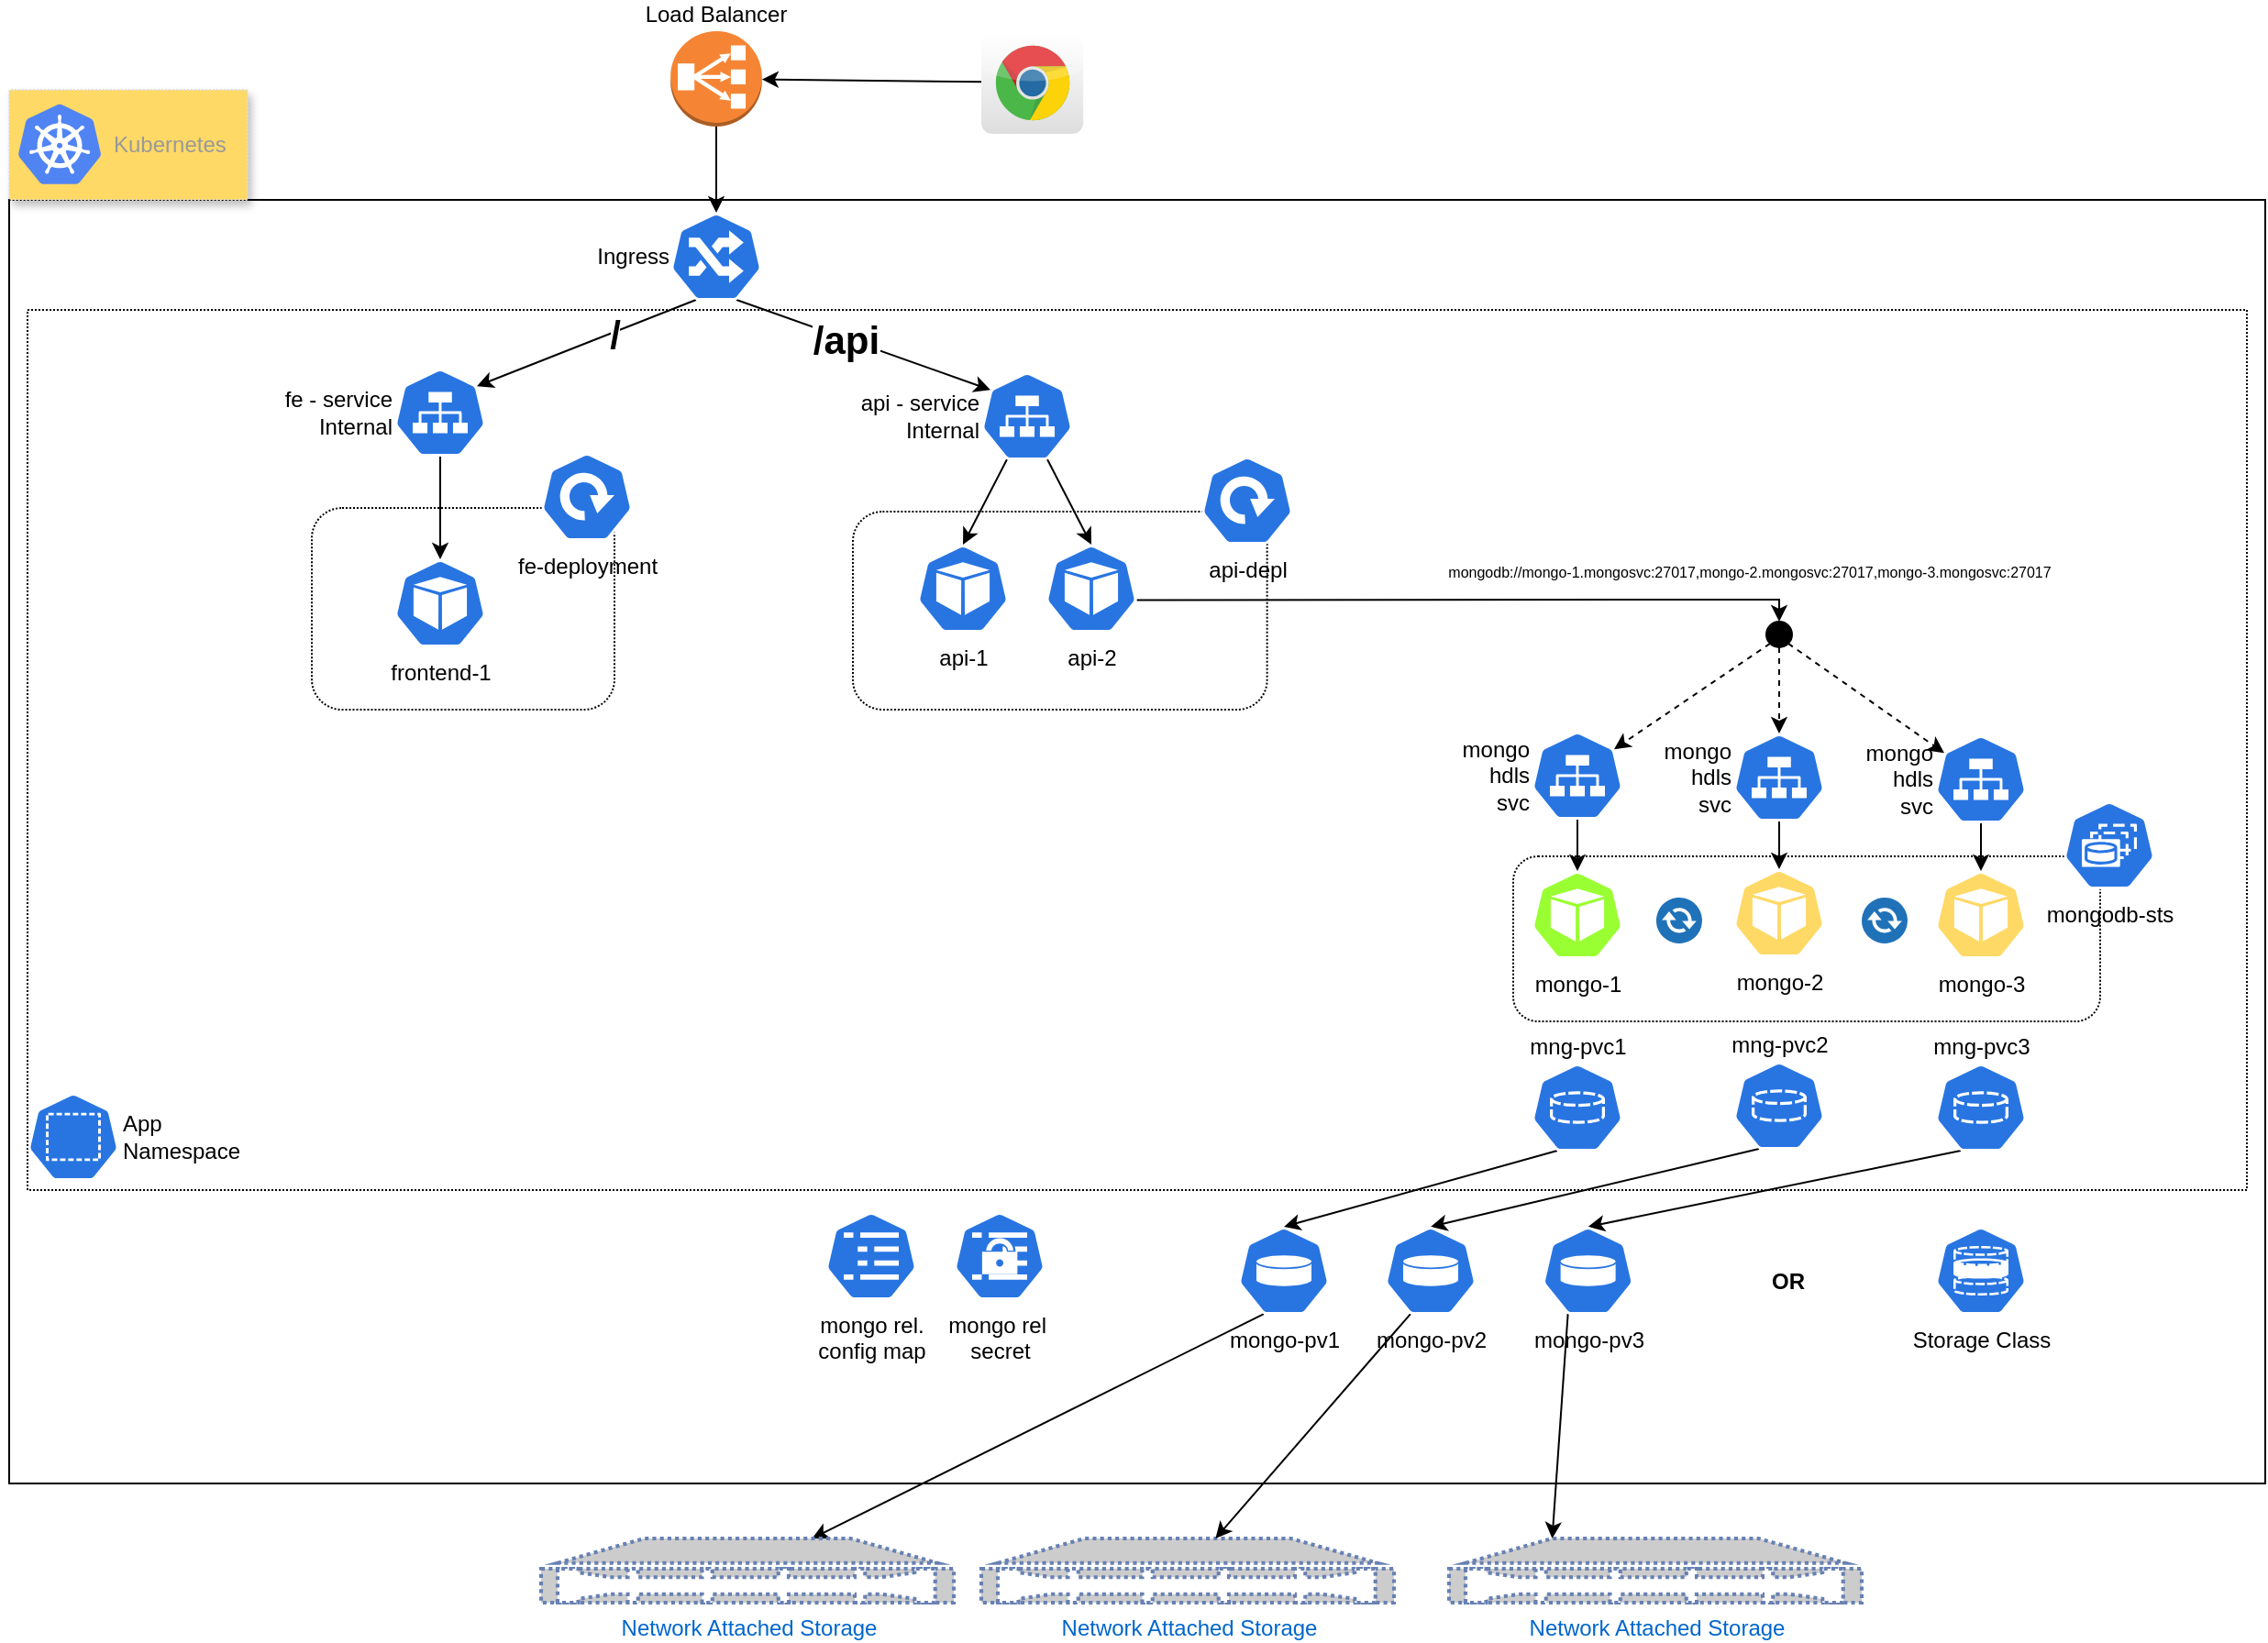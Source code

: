 <mxfile version="13.9.9" type="device"><diagram id="-5bBtJebDPeboooR2Pu4" name="Page-1"><mxGraphModel dx="697" dy="399" grid="1" gridSize="10" guides="1" tooltips="1" connect="1" arrows="1" fold="1" page="1" pageScale="1" pageWidth="850" pageHeight="1100" math="0" shadow="0"><root><mxCell id="0"/><mxCell id="1" parent="0"/><mxCell id="0-GmZ_2h_KQDAxVdpzzD-9" value="" style="rounded=1;whiteSpace=wrap;html=1;dashed=1;dashPattern=1 1;" parent="1" vertex="1"><mxGeometry x="115" y="460" width="265" height="110" as="geometry"/></mxCell><mxCell id="0-GmZ_2h_KQDAxVdpzzD-1" value="" style="rounded=0;whiteSpace=wrap;html=1;" parent="1" vertex="1"><mxGeometry x="40" y="150" width="1230" height="700" as="geometry"/></mxCell><mxCell id="0-GmZ_2h_KQDAxVdpzzD-3" value="" style="rounded=0;whiteSpace=wrap;html=1;dashed=1;dashPattern=1 1;" parent="1" vertex="1"><mxGeometry x="50" y="210" width="1210" height="480" as="geometry"/></mxCell><mxCell id="0-GmZ_2h_KQDAxVdpzzD-11" value="" style="rounded=1;whiteSpace=wrap;html=1;dashed=1;dashPattern=1 1;" parent="1" vertex="1"><mxGeometry x="205" y="318" width="165" height="110" as="geometry"/></mxCell><mxCell id="0-GmZ_2h_KQDAxVdpzzD-5" value="frontend-1" style="html=1;dashed=0;whitespace=wrap;fillColor=#2875E2;strokeColor=#ffffff;points=[[0.005,0.63,0],[0.1,0.2,0],[0.9,0.2,0],[0.5,0,0],[0.995,0.63,0],[0.72,0.99,0],[0.5,1,0],[0.28,0.99,0]];shape=mxgraph.kubernetes.icon;prIcon=pod;dashPattern=1 1;labelPosition=center;verticalLabelPosition=bottom;align=center;verticalAlign=top;" parent="1" vertex="1"><mxGeometry x="250" y="346" width="50" height="48" as="geometry"/></mxCell><mxCell id="0-GmZ_2h_KQDAxVdpzzD-10" value="fe-deployment" style="html=1;dashed=0;whitespace=wrap;fillColor=#2875E2;strokeColor=#ffffff;points=[[0.005,0.63,0],[0.1,0.2,0],[0.9,0.2,0],[0.5,0,0],[0.995,0.63,0],[0.72,0.99,0],[0.5,1,0],[0.28,0.99,0]];shape=mxgraph.kubernetes.icon;prIcon=deploy;dashPattern=1 1;labelPosition=center;verticalLabelPosition=bottom;align=center;verticalAlign=top;" parent="1" vertex="1"><mxGeometry x="330" y="288" width="50" height="48" as="geometry"/></mxCell><mxCell id="0-GmZ_2h_KQDAxVdpzzD-4" value="App&lt;br&gt;Namespace" style="html=1;dashed=0;whitespace=wrap;fillColor=#2875E2;strokeColor=#ffffff;points=[[0.005,0.63,0],[0.1,0.2,0],[0.9,0.2,0],[0.5,0,0],[0.995,0.63,0],[0.72,0.99,0],[0.5,1,0],[0.28,0.99,0]];shape=mxgraph.kubernetes.icon;prIcon=ns;dashPattern=1 1;labelPosition=right;verticalLabelPosition=middle;align=left;verticalAlign=middle;" parent="1" vertex="1"><mxGeometry x="50" y="637" width="50" height="48" as="geometry"/></mxCell><mxCell id="0-GmZ_2h_KQDAxVdpzzD-13" value="" style="rounded=1;whiteSpace=wrap;html=1;dashed=1;dashPattern=1 1;" parent="1" vertex="1"><mxGeometry x="500" y="320" width="225.82" height="108" as="geometry"/></mxCell><mxCell id="0-GmZ_2h_KQDAxVdpzzD-20" value="api-depl" style="html=1;dashed=0;whitespace=wrap;fillColor=#2875E2;strokeColor=#ffffff;points=[[0.005,0.63,0],[0.1,0.2,0],[0.9,0.2,0],[0.5,0,0],[0.995,0.63,0],[0.72,0.99,0],[0.5,1,0],[0.28,0.99,0]];shape=mxgraph.kubernetes.icon;prIcon=deploy;dashPattern=1 1;labelPosition=center;verticalLabelPosition=bottom;align=center;verticalAlign=top;" parent="1" vertex="1"><mxGeometry x="690" y="290" width="50" height="48" as="geometry"/></mxCell><mxCell id="0-GmZ_2h_KQDAxVdpzzD-68" style="edgeStyle=none;rounded=0;orthogonalLoop=1;jettySize=auto;html=1;exitX=0.995;exitY=0.63;exitDx=0;exitDy=0;exitPerimeter=0;entryX=0.5;entryY=0;entryDx=0;entryDy=0;" parent="1" source="0-GmZ_2h_KQDAxVdpzzD-21" target="0-GmZ_2h_KQDAxVdpzzD-81" edge="1"><mxGeometry relative="1" as="geometry"><Array as="points"><mxPoint x="1005" y="368"/></Array></mxGeometry></mxCell><mxCell id="0-GmZ_2h_KQDAxVdpzzD-21" value="api-2" style="html=1;dashed=0;whitespace=wrap;fillColor=#2875E2;strokeColor=#ffffff;points=[[0.005,0.63,0],[0.1,0.2,0],[0.9,0.2,0],[0.5,0,0],[0.995,0.63,0],[0.72,0.99,0],[0.5,1,0],[0.28,0.99,0]];shape=mxgraph.kubernetes.icon;prIcon=pod;dashPattern=1 1;labelPosition=center;verticalLabelPosition=bottom;align=center;verticalAlign=top;" parent="1" vertex="1"><mxGeometry x="605" y="338" width="50" height="48" as="geometry"/></mxCell><mxCell id="0-GmZ_2h_KQDAxVdpzzD-22" value="api-1" style="html=1;dashed=0;whitespace=wrap;fillColor=#2875E2;strokeColor=#ffffff;points=[[0.005,0.63,0],[0.1,0.2,0],[0.9,0.2,0],[0.5,0,0],[0.995,0.63,0],[0.72,0.99,0],[0.5,1,0],[0.28,0.99,0]];shape=mxgraph.kubernetes.icon;prIcon=pod;dashPattern=1 1;labelPosition=center;verticalLabelPosition=bottom;align=center;verticalAlign=top;" parent="1" vertex="1"><mxGeometry x="535" y="338" width="50" height="48" as="geometry"/></mxCell><mxCell id="0-GmZ_2h_KQDAxVdpzzD-23" value="Storage Class" style="html=1;dashed=0;whitespace=wrap;fillColor=#2875E2;strokeColor=#ffffff;points=[[0.005,0.63,0],[0.1,0.2,0],[0.9,0.2,0],[0.5,0,0],[0.995,0.63,0],[0.72,0.99,0],[0.5,1,0],[0.28,0.99,0]];shape=mxgraph.kubernetes.icon;prIcon=sc;dashPattern=1 1;labelPosition=center;verticalLabelPosition=bottom;align=center;verticalAlign=top;" parent="1" vertex="1"><mxGeometry x="1090" y="710" width="50" height="48" as="geometry"/></mxCell><mxCell id="0-GmZ_2h_KQDAxVdpzzD-24" value="Network Attached Storage" style="fontColor=#0066CC;verticalAlign=top;verticalLabelPosition=bottom;labelPosition=center;align=center;html=1;outlineConnect=0;fillColor=#CCCCCC;strokeColor=#6881B3;gradientColor=none;gradientDirection=north;strokeWidth=2;shape=mxgraph.networks.nas_filer;dashed=1;dashPattern=1 1;" parent="1" vertex="1"><mxGeometry x="570" y="880" width="225" height="35" as="geometry"/></mxCell><mxCell id="0-GmZ_2h_KQDAxVdpzzD-34" style="edgeStyle=orthogonalEdgeStyle;rounded=0;orthogonalLoop=1;jettySize=auto;html=1;exitX=0.5;exitY=1;exitDx=0;exitDy=0;exitPerimeter=0;entryX=0.5;entryY=0;entryDx=0;entryDy=0;entryPerimeter=0;" parent="1" source="0-GmZ_2h_KQDAxVdpzzD-25" target="0-GmZ_2h_KQDAxVdpzzD-5" edge="1"><mxGeometry relative="1" as="geometry"/></mxCell><mxCell id="0-GmZ_2h_KQDAxVdpzzD-25" value="fe - service&lt;br&gt;Internal" style="html=1;dashed=0;whitespace=wrap;fillColor=#2875E2;strokeColor=#ffffff;points=[[0.005,0.63,0],[0.1,0.2,0],[0.9,0.2,0],[0.5,0,0],[0.995,0.63,0],[0.72,0.99,0],[0.5,1,0],[0.28,0.99,0]];shape=mxgraph.kubernetes.icon;prIcon=svc;dashPattern=1 1;labelPosition=left;verticalLabelPosition=middle;align=right;verticalAlign=middle;" parent="1" vertex="1"><mxGeometry x="250" y="242" width="50" height="48" as="geometry"/></mxCell><mxCell id="0-GmZ_2h_KQDAxVdpzzD-35" style="rounded=0;orthogonalLoop=1;jettySize=auto;html=1;exitX=0.28;exitY=0.99;exitDx=0;exitDy=0;exitPerimeter=0;entryX=0.5;entryY=0;entryDx=0;entryDy=0;entryPerimeter=0;" parent="1" source="0-GmZ_2h_KQDAxVdpzzD-26" target="0-GmZ_2h_KQDAxVdpzzD-22" edge="1"><mxGeometry relative="1" as="geometry"/></mxCell><mxCell id="0-GmZ_2h_KQDAxVdpzzD-36" style="edgeStyle=none;rounded=0;orthogonalLoop=1;jettySize=auto;html=1;exitX=0.72;exitY=0.99;exitDx=0;exitDy=0;exitPerimeter=0;entryX=0.5;entryY=0;entryDx=0;entryDy=0;entryPerimeter=0;" parent="1" source="0-GmZ_2h_KQDAxVdpzzD-26" target="0-GmZ_2h_KQDAxVdpzzD-21" edge="1"><mxGeometry relative="1" as="geometry"/></mxCell><mxCell id="0-GmZ_2h_KQDAxVdpzzD-26" value="api - service&lt;br&gt;Internal" style="html=1;dashed=0;whitespace=wrap;fillColor=#2875E2;strokeColor=#ffffff;points=[[0.005,0.63,0],[0.1,0.2,0],[0.9,0.2,0],[0.5,0,0],[0.995,0.63,0],[0.72,0.99,0],[0.5,1,0],[0.28,0.99,0]];shape=mxgraph.kubernetes.icon;prIcon=svc;dashPattern=1 1;labelPosition=left;verticalLabelPosition=middle;align=right;verticalAlign=middle;" parent="1" vertex="1"><mxGeometry x="570" y="244" width="50" height="48" as="geometry"/></mxCell><mxCell id="0-GmZ_2h_KQDAxVdpzzD-56" style="edgeStyle=none;rounded=0;orthogonalLoop=1;jettySize=auto;html=1;exitX=0.28;exitY=0.99;exitDx=0;exitDy=0;exitPerimeter=0;entryX=0.9;entryY=0.2;entryDx=0;entryDy=0;entryPerimeter=0;" parent="1" source="0-GmZ_2h_KQDAxVdpzzD-27" target="0-GmZ_2h_KQDAxVdpzzD-25" edge="1"><mxGeometry relative="1" as="geometry"/></mxCell><mxCell id="0-GmZ_2h_KQDAxVdpzzD-57" value="&lt;font style=&quot;font-size: 21px&quot;&gt;&lt;b&gt;/&lt;/b&gt;&lt;/font&gt;" style="edgeLabel;html=1;align=center;verticalAlign=middle;resizable=0;points=[];" parent="0-GmZ_2h_KQDAxVdpzzD-56" vertex="1" connectable="0"><mxGeometry x="-0.242" y="1" relative="1" as="geometry"><mxPoint as="offset"/></mxGeometry></mxCell><mxCell id="0-GmZ_2h_KQDAxVdpzzD-58" style="edgeStyle=none;rounded=0;orthogonalLoop=1;jettySize=auto;html=1;exitX=0.72;exitY=0.99;exitDx=0;exitDy=0;exitPerimeter=0;entryX=0.1;entryY=0.2;entryDx=0;entryDy=0;entryPerimeter=0;" parent="1" source="0-GmZ_2h_KQDAxVdpzzD-27" target="0-GmZ_2h_KQDAxVdpzzD-26" edge="1"><mxGeometry relative="1" as="geometry"/></mxCell><mxCell id="0-GmZ_2h_KQDAxVdpzzD-59" value="&lt;b&gt;&lt;font style=&quot;font-size: 21px&quot;&gt;/api&lt;/font&gt;&lt;/b&gt;" style="edgeLabel;html=1;align=center;verticalAlign=middle;resizable=0;points=[];" parent="0-GmZ_2h_KQDAxVdpzzD-58" vertex="1" connectable="0"><mxGeometry x="-0.145" relative="1" as="geometry"><mxPoint as="offset"/></mxGeometry></mxCell><mxCell id="0-GmZ_2h_KQDAxVdpzzD-27" value="Ingress" style="html=1;dashed=0;whitespace=wrap;fillColor=#2875E2;strokeColor=#ffffff;points=[[0.005,0.63,0],[0.1,0.2,0],[0.9,0.2,0],[0.5,0,0],[0.995,0.63,0],[0.72,0.99,0],[0.5,1,0],[0.28,0.99,0]];shape=mxgraph.kubernetes.icon;prIcon=ing;dashPattern=1 1;labelPosition=left;verticalLabelPosition=middle;align=right;verticalAlign=middle;" parent="1" vertex="1"><mxGeometry x="400.5" y="157" width="50" height="48" as="geometry"/></mxCell><mxCell id="0-GmZ_2h_KQDAxVdpzzD-55" style="edgeStyle=none;rounded=0;orthogonalLoop=1;jettySize=auto;html=1;exitX=0.5;exitY=1;exitDx=0;exitDy=0;exitPerimeter=0;entryX=0.5;entryY=0;entryDx=0;entryDy=0;entryPerimeter=0;" parent="1" source="0-GmZ_2h_KQDAxVdpzzD-30" target="0-GmZ_2h_KQDAxVdpzzD-27" edge="1"><mxGeometry relative="1" as="geometry"/></mxCell><mxCell id="0-GmZ_2h_KQDAxVdpzzD-30" value="Load Balancer" style="outlineConnect=0;dashed=0;verticalLabelPosition=top;verticalAlign=bottom;align=center;html=1;shape=mxgraph.aws3.classic_load_balancer;fillColor=#F58534;gradientColor=none;dashPattern=1 1;labelPosition=center;" parent="1" vertex="1"><mxGeometry x="400.58" y="58" width="49.83" height="52" as="geometry"/></mxCell><mxCell id="0-GmZ_2h_KQDAxVdpzzD-52" style="edgeStyle=none;rounded=0;orthogonalLoop=1;jettySize=auto;html=1;exitX=0.28;exitY=0.99;exitDx=0;exitDy=0;exitPerimeter=0;" parent="1" source="0-GmZ_2h_KQDAxVdpzzD-31" target="RRm3JpgZqqYvmcmlrIp1-1" edge="1"><mxGeometry relative="1" as="geometry"/></mxCell><mxCell id="0-GmZ_2h_KQDAxVdpzzD-31" value="mongo-pv1" style="html=1;dashed=0;whitespace=wrap;fillColor=#2875E2;strokeColor=#ffffff;points=[[0.005,0.63,0],[0.1,0.2,0],[0.9,0.2,0],[0.5,0,0],[0.995,0.63,0],[0.72,0.99,0],[0.5,1,0],[0.28,0.99,0]];shape=mxgraph.kubernetes.icon;prIcon=pv;dashPattern=1 1;labelPosition=center;verticalLabelPosition=bottom;align=center;verticalAlign=top;" parent="1" vertex="1"><mxGeometry x="710" y="710" width="50" height="48" as="geometry"/></mxCell><mxCell id="0-GmZ_2h_KQDAxVdpzzD-49" style="edgeStyle=none;rounded=0;orthogonalLoop=1;jettySize=auto;html=1;exitX=0.28;exitY=0.99;exitDx=0;exitDy=0;exitPerimeter=0;entryX=0.5;entryY=0;entryDx=0;entryDy=0;entryPerimeter=0;" parent="1" source="0-GmZ_2h_KQDAxVdpzzD-33" target="0-GmZ_2h_KQDAxVdpzzD-31" edge="1"><mxGeometry relative="1" as="geometry"/></mxCell><mxCell id="0-GmZ_2h_KQDAxVdpzzD-33" value="mng-pvc1" style="html=1;dashed=0;whitespace=wrap;fillColor=#2875E2;strokeColor=#ffffff;points=[[0.005,0.63,0],[0.1,0.2,0],[0.9,0.2,0],[0.5,0,0],[0.995,0.63,0],[0.72,0.99,0],[0.5,1,0],[0.28,0.99,0]];shape=mxgraph.kubernetes.icon;prIcon=pvc;dashPattern=1 1;labelPosition=center;verticalLabelPosition=top;align=center;verticalAlign=bottom;" parent="1" vertex="1"><mxGeometry x="870" y="621" width="50" height="48" as="geometry"/></mxCell><mxCell id="0-GmZ_2h_KQDAxVdpzzD-40" value="" style="rounded=1;whiteSpace=wrap;html=1;dashed=1;dashPattern=1 1;" parent="1" vertex="1"><mxGeometry x="860" y="508" width="320" height="90" as="geometry"/></mxCell><mxCell id="0-GmZ_2h_KQDAxVdpzzD-37" value="mongo-1" style="html=1;dashed=0;whitespace=wrap;strokeColor=#ffffff;points=[[0.005,0.63,0],[0.1,0.2,0],[0.9,0.2,0],[0.5,0,0],[0.995,0.63,0],[0.72,0.99,0],[0.5,1,0],[0.28,0.99,0]];shape=mxgraph.kubernetes.icon;prIcon=pod;dashPattern=1 1;labelPosition=center;verticalLabelPosition=bottom;align=center;verticalAlign=top;fillColor=#99FF33;" parent="1" vertex="1"><mxGeometry x="870" y="516" width="50" height="48" as="geometry"/></mxCell><mxCell id="0-GmZ_2h_KQDAxVdpzzD-38" value="mongo-2" style="html=1;dashed=0;whitespace=wrap;strokeColor=#ffffff;points=[[0.005,0.63,0],[0.1,0.2,0],[0.9,0.2,0],[0.5,0,0],[0.995,0.63,0],[0.72,0.99,0],[0.5,1,0],[0.28,0.99,0]];shape=mxgraph.kubernetes.icon;prIcon=pod;dashPattern=1 1;labelPosition=center;verticalLabelPosition=bottom;align=center;verticalAlign=top;fillColor=#FFD966;" parent="1" vertex="1"><mxGeometry x="980" y="515" width="50" height="48" as="geometry"/></mxCell><mxCell id="0-GmZ_2h_KQDAxVdpzzD-39" value="mongo-3" style="html=1;dashed=0;whitespace=wrap;strokeColor=#ffffff;points=[[0.005,0.63,0],[0.1,0.2,0],[0.9,0.2,0],[0.5,0,0],[0.995,0.63,0],[0.72,0.99,0],[0.5,1,0],[0.28,0.99,0]];shape=mxgraph.kubernetes.icon;prIcon=pod;dashPattern=1 1;labelPosition=center;verticalLabelPosition=bottom;align=center;verticalAlign=top;fillColor=#FFD966;" parent="1" vertex="1"><mxGeometry x="1090" y="516" width="50" height="48" as="geometry"/></mxCell><mxCell id="0-GmZ_2h_KQDAxVdpzzD-32" value="mongodb-sts" style="html=1;dashed=0;whitespace=wrap;fillColor=#2875E2;strokeColor=#ffffff;points=[[0.005,0.63,0],[0.1,0.2,0],[0.9,0.2,0],[0.5,0,0],[0.995,0.63,0],[0.72,0.99,0],[0.5,1,0],[0.28,0.99,0]];shape=mxgraph.kubernetes.icon;prIcon=sts;dashPattern=1 1;labelPosition=center;verticalLabelPosition=bottom;align=center;verticalAlign=top;" parent="1" vertex="1"><mxGeometry x="1160" y="478" width="50" height="48" as="geometry"/></mxCell><mxCell id="0-GmZ_2h_KQDAxVdpzzD-50" style="edgeStyle=none;rounded=0;orthogonalLoop=1;jettySize=auto;html=1;exitX=0.28;exitY=0.99;exitDx=0;exitDy=0;exitPerimeter=0;entryX=0.5;entryY=0;entryDx=0;entryDy=0;entryPerimeter=0;" parent="1" source="0-GmZ_2h_KQDAxVdpzzD-43" target="0-GmZ_2h_KQDAxVdpzzD-46" edge="1"><mxGeometry relative="1" as="geometry"/></mxCell><mxCell id="0-GmZ_2h_KQDAxVdpzzD-43" value="mng-pvc2" style="html=1;dashed=0;whitespace=wrap;fillColor=#2875E2;strokeColor=#ffffff;points=[[0.005,0.63,0],[0.1,0.2,0],[0.9,0.2,0],[0.5,0,0],[0.995,0.63,0],[0.72,0.99,0],[0.5,1,0],[0.28,0.99,0]];shape=mxgraph.kubernetes.icon;prIcon=pvc;dashPattern=1 1;labelPosition=center;verticalLabelPosition=top;align=center;verticalAlign=bottom;" parent="1" vertex="1"><mxGeometry x="980" y="620" width="50" height="48" as="geometry"/></mxCell><mxCell id="0-GmZ_2h_KQDAxVdpzzD-51" style="edgeStyle=none;rounded=0;orthogonalLoop=1;jettySize=auto;html=1;exitX=0.28;exitY=0.99;exitDx=0;exitDy=0;exitPerimeter=0;entryX=0.5;entryY=0;entryDx=0;entryDy=0;entryPerimeter=0;" parent="1" source="0-GmZ_2h_KQDAxVdpzzD-45" target="0-GmZ_2h_KQDAxVdpzzD-47" edge="1"><mxGeometry relative="1" as="geometry"/></mxCell><mxCell id="0-GmZ_2h_KQDAxVdpzzD-45" value="mng-pvc3" style="html=1;dashed=0;whitespace=wrap;fillColor=#2875E2;strokeColor=#ffffff;points=[[0.005,0.63,0],[0.1,0.2,0],[0.9,0.2,0],[0.5,0,0],[0.995,0.63,0],[0.72,0.99,0],[0.5,1,0],[0.28,0.99,0]];shape=mxgraph.kubernetes.icon;prIcon=pvc;dashPattern=1 1;labelPosition=center;verticalLabelPosition=top;align=center;verticalAlign=bottom;" parent="1" vertex="1"><mxGeometry x="1090" y="621" width="50" height="48" as="geometry"/></mxCell><mxCell id="0-GmZ_2h_KQDAxVdpzzD-53" style="edgeStyle=none;rounded=0;orthogonalLoop=1;jettySize=auto;html=1;exitX=0.28;exitY=0.99;exitDx=0;exitDy=0;exitPerimeter=0;" parent="1" source="0-GmZ_2h_KQDAxVdpzzD-46" target="0-GmZ_2h_KQDAxVdpzzD-24" edge="1"><mxGeometry relative="1" as="geometry"/></mxCell><mxCell id="0-GmZ_2h_KQDAxVdpzzD-46" value="mongo-pv2" style="html=1;dashed=0;whitespace=wrap;fillColor=#2875E2;strokeColor=#ffffff;points=[[0.005,0.63,0],[0.1,0.2,0],[0.9,0.2,0],[0.5,0,0],[0.995,0.63,0],[0.72,0.99,0],[0.5,1,0],[0.28,0.99,0]];shape=mxgraph.kubernetes.icon;prIcon=pv;dashPattern=1 1;labelPosition=center;verticalLabelPosition=bottom;align=center;verticalAlign=top;" parent="1" vertex="1"><mxGeometry x="790" y="710" width="50" height="48" as="geometry"/></mxCell><mxCell id="0-GmZ_2h_KQDAxVdpzzD-54" style="edgeStyle=none;rounded=0;orthogonalLoop=1;jettySize=auto;html=1;exitX=0.28;exitY=0.99;exitDx=0;exitDy=0;exitPerimeter=0;entryX=0.25;entryY=0;entryDx=0;entryDy=0;entryPerimeter=0;" parent="1" source="0-GmZ_2h_KQDAxVdpzzD-47" target="RRm3JpgZqqYvmcmlrIp1-2" edge="1"><mxGeometry relative="1" as="geometry"/></mxCell><mxCell id="0-GmZ_2h_KQDAxVdpzzD-47" value="mongo-pv3" style="html=1;dashed=0;whitespace=wrap;fillColor=#2875E2;strokeColor=#ffffff;points=[[0.005,0.63,0],[0.1,0.2,0],[0.9,0.2,0],[0.5,0,0],[0.995,0.63,0],[0.72,0.99,0],[0.5,1,0],[0.28,0.99,0]];shape=mxgraph.kubernetes.icon;prIcon=pv;dashPattern=1 1;labelPosition=center;verticalLabelPosition=bottom;align=center;verticalAlign=top;" parent="1" vertex="1"><mxGeometry x="875.82" y="710" width="50" height="48" as="geometry"/></mxCell><mxCell id="0-GmZ_2h_KQDAxVdpzzD-48" value="&lt;b&gt;OR&lt;/b&gt;" style="text;html=1;strokeColor=none;fillColor=none;align=center;verticalAlign=middle;whiteSpace=wrap;rounded=0;dashed=1;dashPattern=1 1;" parent="1" vertex="1"><mxGeometry x="990" y="730" width="40" height="20" as="geometry"/></mxCell><mxCell id="0-GmZ_2h_KQDAxVdpzzD-61" style="edgeStyle=none;rounded=0;orthogonalLoop=1;jettySize=auto;html=1;" parent="1" source="0-GmZ_2h_KQDAxVdpzzD-60" target="0-GmZ_2h_KQDAxVdpzzD-30" edge="1"><mxGeometry relative="1" as="geometry"/></mxCell><mxCell id="0-GmZ_2h_KQDAxVdpzzD-60" value="" style="dashed=0;outlineConnect=0;html=1;align=center;labelPosition=center;verticalLabelPosition=bottom;verticalAlign=top;shape=mxgraph.webicons.chrome;gradientColor=#DFDEDE;dashPattern=1 1;" parent="1" vertex="1"><mxGeometry x="570" y="58" width="55.57" height="56" as="geometry"/></mxCell><mxCell id="0-GmZ_2h_KQDAxVdpzzD-63" style="edgeStyle=none;rounded=0;orthogonalLoop=1;jettySize=auto;html=1;exitX=0.5;exitY=1;exitDx=0;exitDy=0;exitPerimeter=0;entryX=0.5;entryY=0;entryDx=0;entryDy=0;entryPerimeter=0;" parent="1" source="0-GmZ_2h_KQDAxVdpzzD-62" target="0-GmZ_2h_KQDAxVdpzzD-37" edge="1"><mxGeometry relative="1" as="geometry"/></mxCell><mxCell id="0-GmZ_2h_KQDAxVdpzzD-62" value="mongo&lt;br&gt;hdls&lt;br&gt;svc" style="html=1;dashed=0;whitespace=wrap;fillColor=#2875E2;strokeColor=#ffffff;points=[[0.005,0.63,0],[0.1,0.2,0],[0.9,0.2,0],[0.5,0,0],[0.995,0.63,0],[0.72,0.99,0],[0.5,1,0],[0.28,0.99,0]];shape=mxgraph.kubernetes.icon;prIcon=svc;dashPattern=1 1;labelPosition=left;verticalLabelPosition=middle;align=right;verticalAlign=middle;" parent="1" vertex="1"><mxGeometry x="870" y="440" width="50" height="48" as="geometry"/></mxCell><mxCell id="0-GmZ_2h_KQDAxVdpzzD-65" style="edgeStyle=none;rounded=0;orthogonalLoop=1;jettySize=auto;html=1;entryX=0.5;entryY=0;entryDx=0;entryDy=0;entryPerimeter=0;" parent="1" source="0-GmZ_2h_KQDAxVdpzzD-64" target="0-GmZ_2h_KQDAxVdpzzD-38" edge="1"><mxGeometry relative="1" as="geometry"/></mxCell><mxCell id="0-GmZ_2h_KQDAxVdpzzD-64" value="mongo&lt;br&gt;hdls&lt;br&gt;svc" style="html=1;dashed=0;whitespace=wrap;fillColor=#2875E2;strokeColor=#ffffff;points=[[0.005,0.63,0],[0.1,0.2,0],[0.9,0.2,0],[0.5,0,0],[0.995,0.63,0],[0.72,0.99,0],[0.5,1,0],[0.28,0.99,0]];shape=mxgraph.kubernetes.icon;prIcon=svc;dashPattern=1 1;labelPosition=left;verticalLabelPosition=middle;align=right;verticalAlign=middle;" parent="1" vertex="1"><mxGeometry x="980" y="441" width="50" height="48" as="geometry"/></mxCell><mxCell id="0-GmZ_2h_KQDAxVdpzzD-67" style="edgeStyle=none;rounded=0;orthogonalLoop=1;jettySize=auto;html=1;exitX=0.5;exitY=1;exitDx=0;exitDy=0;exitPerimeter=0;entryX=0.5;entryY=0;entryDx=0;entryDy=0;entryPerimeter=0;" parent="1" source="0-GmZ_2h_KQDAxVdpzzD-66" target="0-GmZ_2h_KQDAxVdpzzD-39" edge="1"><mxGeometry relative="1" as="geometry"/></mxCell><mxCell id="0-GmZ_2h_KQDAxVdpzzD-66" value="mongo&lt;br&gt;hdls&lt;br&gt;svc" style="html=1;dashed=0;whitespace=wrap;fillColor=#2875E2;strokeColor=#ffffff;points=[[0.005,0.63,0],[0.1,0.2,0],[0.9,0.2,0],[0.5,0,0],[0.995,0.63,0],[0.72,0.99,0],[0.5,1,0],[0.28,0.99,0]];shape=mxgraph.kubernetes.icon;prIcon=svc;dashPattern=1 1;labelPosition=left;verticalLabelPosition=middle;align=right;verticalAlign=middle;" parent="1" vertex="1"><mxGeometry x="1090" y="442" width="50" height="48" as="geometry"/></mxCell><mxCell id="0-GmZ_2h_KQDAxVdpzzD-72" value="" style="strokeColor=#dddddd;shadow=1;strokeWidth=1;rounded=1;absoluteArcSize=1;arcSize=2;dashed=1;dashPattern=1 1;fillColor=#FFD966;" parent="1" vertex="1"><mxGeometry x="40" y="90" width="130" height="60" as="geometry"/></mxCell><mxCell id="0-GmZ_2h_KQDAxVdpzzD-73" value="Kubernetes" style="dashed=0;connectable=0;html=1;fillColor=#5184F3;strokeColor=none;shape=mxgraph.gcp2.kubernetes_logo;part=1;labelPosition=right;verticalLabelPosition=middle;align=left;verticalAlign=middle;spacingLeft=5;fontColor=#999999;fontSize=12;" parent="0-GmZ_2h_KQDAxVdpzzD-72" vertex="1"><mxGeometry width="45" height="43.65" relative="1" as="geometry"><mxPoint x="5" y="7.675" as="offset"/></mxGeometry></mxCell><mxCell id="0-GmZ_2h_KQDAxVdpzzD-74" value="mongo rel&amp;nbsp;&lt;br&gt;secret" style="html=1;dashed=0;whitespace=wrap;fillColor=#2875E2;strokeColor=#ffffff;points=[[0.005,0.63,0],[0.1,0.2,0],[0.9,0.2,0],[0.5,0,0],[0.995,0.63,0],[0.72,0.99,0],[0.5,1,0],[0.28,0.99,0]];shape=mxgraph.kubernetes.icon;prIcon=secret;dashPattern=1 1;align=center;labelPosition=center;verticalLabelPosition=bottom;verticalAlign=top;" parent="1" vertex="1"><mxGeometry x="555" y="702" width="50" height="48" as="geometry"/></mxCell><mxCell id="0-GmZ_2h_KQDAxVdpzzD-75" value="mongo rel.&lt;br&gt;config map" style="html=1;dashed=0;whitespace=wrap;fillColor=#2875E2;strokeColor=#ffffff;points=[[0.005,0.63,0],[0.1,0.2,0],[0.9,0.2,0],[0.5,0,0],[0.995,0.63,0],[0.72,0.99,0],[0.5,1,0],[0.28,0.99,0]];shape=mxgraph.kubernetes.icon;prIcon=cm;dashPattern=1 1;labelPosition=center;verticalLabelPosition=bottom;align=center;verticalAlign=top;" parent="1" vertex="1"><mxGeometry x="485" y="702" width="50" height="48" as="geometry"/></mxCell><mxCell id="0-GmZ_2h_KQDAxVdpzzD-76" value="" style="pointerEvents=1;shadow=0;dashed=0;html=1;strokeColor=none;fillColor=#505050;labelPosition=center;verticalLabelPosition=bottom;verticalAlign=top;outlineConnect=0;align=center;shape=mxgraph.office.communications.exchange_active_sync;fillColor=#2072B8;dashPattern=1 1;" parent="1" vertex="1"><mxGeometry x="938" y="530.5" width="25" height="25" as="geometry"/></mxCell><mxCell id="0-GmZ_2h_KQDAxVdpzzD-77" value="" style="pointerEvents=1;shadow=0;dashed=0;html=1;strokeColor=none;fillColor=#505050;labelPosition=center;verticalLabelPosition=bottom;verticalAlign=top;outlineConnect=0;align=center;shape=mxgraph.office.communications.exchange_active_sync;fillColor=#2072B8;dashPattern=1 1;" parent="1" vertex="1"><mxGeometry x="1050" y="530.5" width="25" height="25" as="geometry"/></mxCell><mxCell id="0-GmZ_2h_KQDAxVdpzzD-82" style="edgeStyle=none;rounded=0;orthogonalLoop=1;jettySize=auto;html=1;exitX=0.5;exitY=1;exitDx=0;exitDy=0;entryX=0.5;entryY=0;entryDx=0;entryDy=0;entryPerimeter=0;dashed=1;" parent="1" source="0-GmZ_2h_KQDAxVdpzzD-81" target="0-GmZ_2h_KQDAxVdpzzD-64" edge="1"><mxGeometry relative="1" as="geometry"/></mxCell><mxCell id="0-GmZ_2h_KQDAxVdpzzD-83" style="edgeStyle=none;rounded=0;orthogonalLoop=1;jettySize=auto;html=1;exitX=0;exitY=1;exitDx=0;exitDy=0;entryX=0.9;entryY=0.2;entryDx=0;entryDy=0;entryPerimeter=0;dashed=1;" parent="1" source="0-GmZ_2h_KQDAxVdpzzD-81" target="0-GmZ_2h_KQDAxVdpzzD-62" edge="1"><mxGeometry relative="1" as="geometry"/></mxCell><mxCell id="0-GmZ_2h_KQDAxVdpzzD-84" style="edgeStyle=none;rounded=0;orthogonalLoop=1;jettySize=auto;html=1;exitX=1;exitY=1;exitDx=0;exitDy=0;entryX=0.1;entryY=0.2;entryDx=0;entryDy=0;entryPerimeter=0;dashed=1;" parent="1" source="0-GmZ_2h_KQDAxVdpzzD-81" target="0-GmZ_2h_KQDAxVdpzzD-66" edge="1"><mxGeometry relative="1" as="geometry"/></mxCell><mxCell id="0-GmZ_2h_KQDAxVdpzzD-81" value="" style="ellipse;whiteSpace=wrap;html=1;aspect=fixed;fillColor=#000000;" parent="1" vertex="1"><mxGeometry x="998" y="380" width="14" height="14" as="geometry"/></mxCell><mxCell id="0-GmZ_2h_KQDAxVdpzzD-85" value="&lt;font style=&quot;font-size: 8px&quot;&gt;mongodb://mongo-1.mongosvc:27017,mongo-2.mongosvc:27017,mongo-3.mongosvc:27017&lt;/font&gt;" style="text;html=1;strokeColor=none;fillColor=none;align=center;verticalAlign=middle;whiteSpace=wrap;rounded=0;" parent="1" vertex="1"><mxGeometry x="808" y="346" width="362" height="12" as="geometry"/></mxCell><mxCell id="RRm3JpgZqqYvmcmlrIp1-1" value="Network Attached Storage" style="fontColor=#0066CC;verticalAlign=top;verticalLabelPosition=bottom;labelPosition=center;align=center;html=1;outlineConnect=0;fillColor=#CCCCCC;strokeColor=#6881B3;gradientColor=none;gradientDirection=north;strokeWidth=2;shape=mxgraph.networks.nas_filer;dashed=1;dashPattern=1 1;" parent="1" vertex="1"><mxGeometry x="330" y="880" width="225" height="35" as="geometry"/></mxCell><mxCell id="RRm3JpgZqqYvmcmlrIp1-2" value="Network Attached Storage" style="fontColor=#0066CC;verticalAlign=top;verticalLabelPosition=bottom;labelPosition=center;align=center;html=1;outlineConnect=0;fillColor=#CCCCCC;strokeColor=#6881B3;gradientColor=none;gradientDirection=north;strokeWidth=2;shape=mxgraph.networks.nas_filer;dashed=1;dashPattern=1 1;" parent="1" vertex="1"><mxGeometry x="825" y="880" width="225" height="35" as="geometry"/></mxCell></root></mxGraphModel></diagram></mxfile>